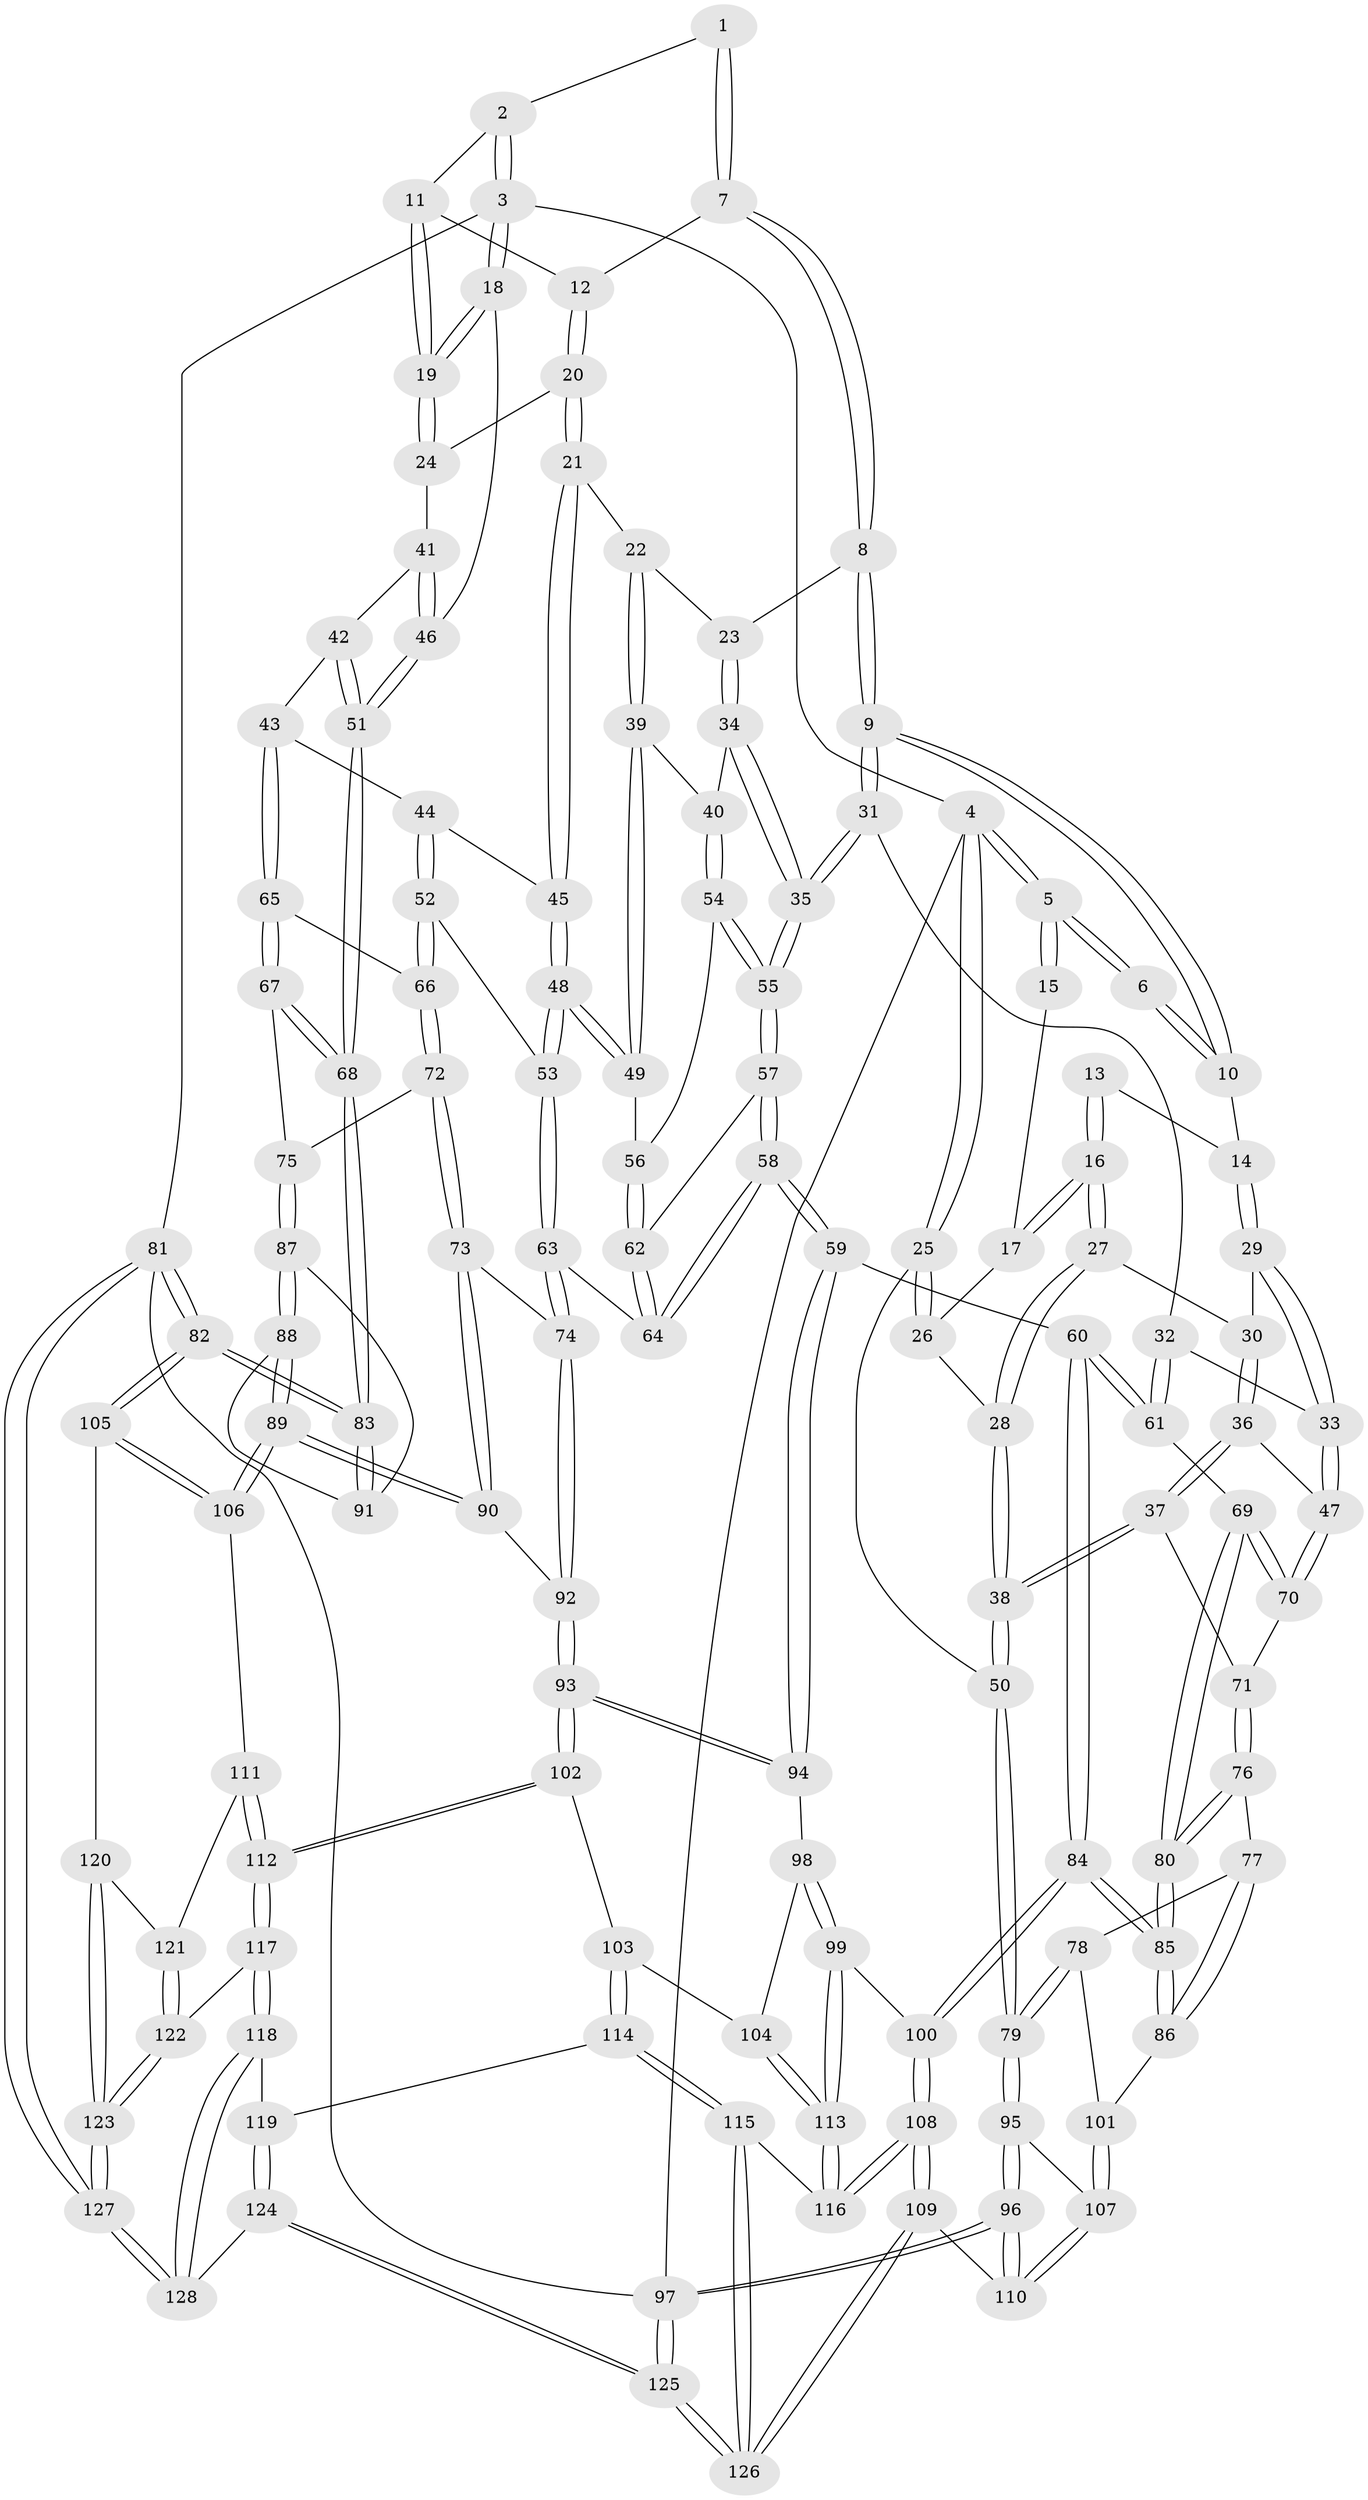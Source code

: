 // coarse degree distribution, {3: 0.14473684210526316, 9: 0.02631578947368421, 4: 0.3157894736842105, 7: 0.039473684210526314, 6: 0.18421052631578946, 5: 0.2894736842105263}
// Generated by graph-tools (version 1.1) at 2025/21/03/04/25 18:21:13]
// undirected, 128 vertices, 317 edges
graph export_dot {
graph [start="1"]
  node [color=gray90,style=filled];
  1 [pos="+0.6113169372171479+0"];
  2 [pos="+0.9240724123241998+0"];
  3 [pos="+1+0"];
  4 [pos="+0+0"];
  5 [pos="+0+0"];
  6 [pos="+0.47854547078556303+0"];
  7 [pos="+0.6426777962283945+0"];
  8 [pos="+0.6334497296059839+0.16493404031892095"];
  9 [pos="+0.42773884418283176+0.26393653301862735"];
  10 [pos="+0.3278923466432599+0.1456080748661512"];
  11 [pos="+0.8862522909338024+0.15194599181312868"];
  12 [pos="+0.8643896151473893+0.1741568996390455"];
  13 [pos="+0.1806419165752017+0.1046118027157512"];
  14 [pos="+0.31796361375400867+0.14864318810048202"];
  15 [pos="+0.17325516650032782+0.10032060868157744"];
  16 [pos="+0.10910214967742352+0.25248647940753033"];
  17 [pos="+0.040271366670999766+0.19358289404413792"];
  18 [pos="+1+0.06749382832394941"];
  19 [pos="+1+0.07407705996125676"];
  20 [pos="+0.8557847332491313+0.24507219714714415"];
  21 [pos="+0.8446918604908342+0.2524261561972439"];
  22 [pos="+0.7557567620666309+0.2643051787725342"];
  23 [pos="+0.653941447097937+0.20800729196537"];
  24 [pos="+0.8959098183267247+0.263224245138476"];
  25 [pos="+0+0"];
  26 [pos="+0.014208390880095161+0.18741079688768522"];
  27 [pos="+0.11630341910463116+0.2640853435185118"];
  28 [pos="+0.03079831718496513+0.32342417009358143"];
  29 [pos="+0.22894505852427657+0.26658065645785056"];
  30 [pos="+0.1367723650572822+0.27608176844914417"];
  31 [pos="+0.4373253110753854+0.31726703502713094"];
  32 [pos="+0.4235268352574369+0.33000840244183915"];
  33 [pos="+0.2559613043214878+0.4023014809523094"];
  34 [pos="+0.6173712422917723+0.3045185922177789"];
  35 [pos="+0.49642623499729593+0.36202932951460454"];
  36 [pos="+0.11932496288351667+0.38659067020842536"];
  37 [pos="+0.05880910199828127+0.42743531947706864"];
  38 [pos="+0+0.42537520481325547"];
  39 [pos="+0.7450878915103512+0.3057856757334395"];
  40 [pos="+0.6531991163814371+0.36336614842283815"];
  41 [pos="+0.9199367049464674+0.29196048961528925"];
  42 [pos="+0.9340232533780268+0.32686482698626157"];
  43 [pos="+0.9401038036490277+0.41185252874495315"];
  44 [pos="+0.8669984017656982+0.3727105684826796"];
  45 [pos="+0.8393608905342148+0.34596910285829907"];
  46 [pos="+1+0.29869362189894877"];
  47 [pos="+0.25375047286648156+0.40768476096939743"];
  48 [pos="+0.7812406379059214+0.42422568541308336"];
  49 [pos="+0.7490649105393713+0.39698553695886196"];
  50 [pos="+0+0.4659769652992567"];
  51 [pos="+1+0.35903389085154364"];
  52 [pos="+0.8358124597077228+0.4469745770246514"];
  53 [pos="+0.788526882130549+0.44407923634706437"];
  54 [pos="+0.6579077997264762+0.38881066960593835"];
  55 [pos="+0.49742129009821856+0.36449134376815756"];
  56 [pos="+0.66236593072969+0.4020297458668415"];
  57 [pos="+0.5000509239170863+0.37281687997631807"];
  58 [pos="+0.5093112069330992+0.556763770579392"];
  59 [pos="+0.48596184768712347+0.5864983634427782"];
  60 [pos="+0.41485868332228476+0.572108275593295"];
  61 [pos="+0.36045786310324135+0.5297599960948346"];
  62 [pos="+0.6447255625567323+0.4356620684738862"];
  63 [pos="+0.7418859642895513+0.5563286738484132"];
  64 [pos="+0.6385879874942325+0.5124022773217372"];
  65 [pos="+0.9476745640991951+0.4295623586389022"];
  66 [pos="+0.9007876174795684+0.4599059543790022"];
  67 [pos="+1+0.4649615924375619"];
  68 [pos="+1+0.45476821535289935"];
  69 [pos="+0.3041592222171387+0.5115926994349892"];
  70 [pos="+0.25481399739402666+0.4172623275960844"];
  71 [pos="+0.13664868027118715+0.5021559175231893"];
  72 [pos="+0.880024270972146+0.5787940722396717"];
  73 [pos="+0.7989653018991014+0.6090820989561038"];
  74 [pos="+0.7621077699427771+0.5945029364867347"];
  75 [pos="+0.9251724770289996+0.5906383762917742"];
  76 [pos="+0.14431395382180204+0.5426283260549857"];
  77 [pos="+0.11252588199276908+0.5773754494378185"];
  78 [pos="+0+0.6338045236487122"];
  79 [pos="+0+0.6106217547761851"];
  80 [pos="+0.2330389497785221+0.5695656939206618"];
  81 [pos="+1+1"];
  82 [pos="+1+0.9820393685456604"];
  83 [pos="+1+0.7259823525793799"];
  84 [pos="+0.251577951916046+0.7418570530591707"];
  85 [pos="+0.22247819532790813+0.7262251016928335"];
  86 [pos="+0.2139380568064752+0.7262726353991013"];
  87 [pos="+0.9409247565857403+0.6128982336477503"];
  88 [pos="+0.8853276370636289+0.7481181676045485"];
  89 [pos="+0.8644276259474121+0.7618186259659032"];
  90 [pos="+0.8432493376231233+0.722232331347941"];
  91 [pos="+1+0.6871690567967446"];
  92 [pos="+0.6315507937951746+0.736949394599243"];
  93 [pos="+0.6314875491613456+0.7370082896582028"];
  94 [pos="+0.4866357096967053+0.588552870752098"];
  95 [pos="+0+0.6309015598610628"];
  96 [pos="+0+1"];
  97 [pos="+0+1"];
  98 [pos="+0.42801862011650904+0.7520683373676121"];
  99 [pos="+0.2819749525161655+0.7782431100154072"];
  100 [pos="+0.27740558029663137+0.7775324146538749"];
  101 [pos="+0.13945069062232107+0.7439721547136275"];
  102 [pos="+0.6322139096490587+0.7886492313041334"];
  103 [pos="+0.5102170508431119+0.8202892674965663"];
  104 [pos="+0.47105582632131177+0.8079385685672849"];
  105 [pos="+1+0.8956704714805991"];
  106 [pos="+0.8622840170671853+0.7779787143228869"];
  107 [pos="+0.09023639667500374+0.8341180822831884"];
  108 [pos="+0.247751133184789+0.9107123548756899"];
  109 [pos="+0.22526796586875386+0.9802151525601168"];
  110 [pos="+0.07776710252349578+0.8799483650093586"];
  111 [pos="+0.8063696466713965+0.830262052945639"];
  112 [pos="+0.6850482548298991+0.8629789119563752"];
  113 [pos="+0.4031230764138366+0.8794754653921396"];
  114 [pos="+0.49697384587033255+0.9196605824407037"];
  115 [pos="+0.4137212858288299+0.9352418958915455"];
  116 [pos="+0.4033603768124682+0.8857875800541882"];
  117 [pos="+0.6849852258902352+0.8633867667471711"];
  118 [pos="+0.6380415288996036+0.961726304891123"];
  119 [pos="+0.5180783676140285+0.9378104018630165"];
  120 [pos="+0.9016279394741029+0.9321482294592138"];
  121 [pos="+0.8602352410073739+0.9197648983426127"];
  122 [pos="+0.8136024093760088+0.9950882057421978"];
  123 [pos="+0.8547489478908366+1"];
  124 [pos="+0.3786268672862683+1"];
  125 [pos="+0.2842058551604605+1"];
  126 [pos="+0.2825856571452849+1"];
  127 [pos="+0.8661011462290414+1"];
  128 [pos="+0.6351638258733756+1"];
  1 -- 2;
  1 -- 7;
  1 -- 7;
  2 -- 3;
  2 -- 3;
  2 -- 11;
  3 -- 4;
  3 -- 18;
  3 -- 18;
  3 -- 81;
  4 -- 5;
  4 -- 5;
  4 -- 25;
  4 -- 25;
  4 -- 97;
  5 -- 6;
  5 -- 6;
  5 -- 15;
  5 -- 15;
  6 -- 10;
  6 -- 10;
  7 -- 8;
  7 -- 8;
  7 -- 12;
  8 -- 9;
  8 -- 9;
  8 -- 23;
  9 -- 10;
  9 -- 10;
  9 -- 31;
  9 -- 31;
  10 -- 14;
  11 -- 12;
  11 -- 19;
  11 -- 19;
  12 -- 20;
  12 -- 20;
  13 -- 14;
  13 -- 16;
  13 -- 16;
  14 -- 29;
  14 -- 29;
  15 -- 17;
  16 -- 17;
  16 -- 17;
  16 -- 27;
  16 -- 27;
  17 -- 26;
  18 -- 19;
  18 -- 19;
  18 -- 46;
  19 -- 24;
  19 -- 24;
  20 -- 21;
  20 -- 21;
  20 -- 24;
  21 -- 22;
  21 -- 45;
  21 -- 45;
  22 -- 23;
  22 -- 39;
  22 -- 39;
  23 -- 34;
  23 -- 34;
  24 -- 41;
  25 -- 26;
  25 -- 26;
  25 -- 50;
  26 -- 28;
  27 -- 28;
  27 -- 28;
  27 -- 30;
  28 -- 38;
  28 -- 38;
  29 -- 30;
  29 -- 33;
  29 -- 33;
  30 -- 36;
  30 -- 36;
  31 -- 32;
  31 -- 35;
  31 -- 35;
  32 -- 33;
  32 -- 61;
  32 -- 61;
  33 -- 47;
  33 -- 47;
  34 -- 35;
  34 -- 35;
  34 -- 40;
  35 -- 55;
  35 -- 55;
  36 -- 37;
  36 -- 37;
  36 -- 47;
  37 -- 38;
  37 -- 38;
  37 -- 71;
  38 -- 50;
  38 -- 50;
  39 -- 40;
  39 -- 49;
  39 -- 49;
  40 -- 54;
  40 -- 54;
  41 -- 42;
  41 -- 46;
  41 -- 46;
  42 -- 43;
  42 -- 51;
  42 -- 51;
  43 -- 44;
  43 -- 65;
  43 -- 65;
  44 -- 45;
  44 -- 52;
  44 -- 52;
  45 -- 48;
  45 -- 48;
  46 -- 51;
  46 -- 51;
  47 -- 70;
  47 -- 70;
  48 -- 49;
  48 -- 49;
  48 -- 53;
  48 -- 53;
  49 -- 56;
  50 -- 79;
  50 -- 79;
  51 -- 68;
  51 -- 68;
  52 -- 53;
  52 -- 66;
  52 -- 66;
  53 -- 63;
  53 -- 63;
  54 -- 55;
  54 -- 55;
  54 -- 56;
  55 -- 57;
  55 -- 57;
  56 -- 62;
  56 -- 62;
  57 -- 58;
  57 -- 58;
  57 -- 62;
  58 -- 59;
  58 -- 59;
  58 -- 64;
  58 -- 64;
  59 -- 60;
  59 -- 94;
  59 -- 94;
  60 -- 61;
  60 -- 61;
  60 -- 84;
  60 -- 84;
  61 -- 69;
  62 -- 64;
  62 -- 64;
  63 -- 64;
  63 -- 74;
  63 -- 74;
  65 -- 66;
  65 -- 67;
  65 -- 67;
  66 -- 72;
  66 -- 72;
  67 -- 68;
  67 -- 68;
  67 -- 75;
  68 -- 83;
  68 -- 83;
  69 -- 70;
  69 -- 70;
  69 -- 80;
  69 -- 80;
  70 -- 71;
  71 -- 76;
  71 -- 76;
  72 -- 73;
  72 -- 73;
  72 -- 75;
  73 -- 74;
  73 -- 90;
  73 -- 90;
  74 -- 92;
  74 -- 92;
  75 -- 87;
  75 -- 87;
  76 -- 77;
  76 -- 80;
  76 -- 80;
  77 -- 78;
  77 -- 86;
  77 -- 86;
  78 -- 79;
  78 -- 79;
  78 -- 101;
  79 -- 95;
  79 -- 95;
  80 -- 85;
  80 -- 85;
  81 -- 82;
  81 -- 82;
  81 -- 127;
  81 -- 127;
  81 -- 97;
  82 -- 83;
  82 -- 83;
  82 -- 105;
  82 -- 105;
  83 -- 91;
  83 -- 91;
  84 -- 85;
  84 -- 85;
  84 -- 100;
  84 -- 100;
  85 -- 86;
  85 -- 86;
  86 -- 101;
  87 -- 88;
  87 -- 88;
  87 -- 91;
  88 -- 89;
  88 -- 89;
  88 -- 91;
  89 -- 90;
  89 -- 90;
  89 -- 106;
  89 -- 106;
  90 -- 92;
  92 -- 93;
  92 -- 93;
  93 -- 94;
  93 -- 94;
  93 -- 102;
  93 -- 102;
  94 -- 98;
  95 -- 96;
  95 -- 96;
  95 -- 107;
  96 -- 97;
  96 -- 97;
  96 -- 110;
  96 -- 110;
  97 -- 125;
  97 -- 125;
  98 -- 99;
  98 -- 99;
  98 -- 104;
  99 -- 100;
  99 -- 113;
  99 -- 113;
  100 -- 108;
  100 -- 108;
  101 -- 107;
  101 -- 107;
  102 -- 103;
  102 -- 112;
  102 -- 112;
  103 -- 104;
  103 -- 114;
  103 -- 114;
  104 -- 113;
  104 -- 113;
  105 -- 106;
  105 -- 106;
  105 -- 120;
  106 -- 111;
  107 -- 110;
  107 -- 110;
  108 -- 109;
  108 -- 109;
  108 -- 116;
  108 -- 116;
  109 -- 110;
  109 -- 126;
  109 -- 126;
  111 -- 112;
  111 -- 112;
  111 -- 121;
  112 -- 117;
  112 -- 117;
  113 -- 116;
  113 -- 116;
  114 -- 115;
  114 -- 115;
  114 -- 119;
  115 -- 116;
  115 -- 126;
  115 -- 126;
  117 -- 118;
  117 -- 118;
  117 -- 122;
  118 -- 119;
  118 -- 128;
  118 -- 128;
  119 -- 124;
  119 -- 124;
  120 -- 121;
  120 -- 123;
  120 -- 123;
  121 -- 122;
  121 -- 122;
  122 -- 123;
  122 -- 123;
  123 -- 127;
  123 -- 127;
  124 -- 125;
  124 -- 125;
  124 -- 128;
  125 -- 126;
  125 -- 126;
  127 -- 128;
  127 -- 128;
}
